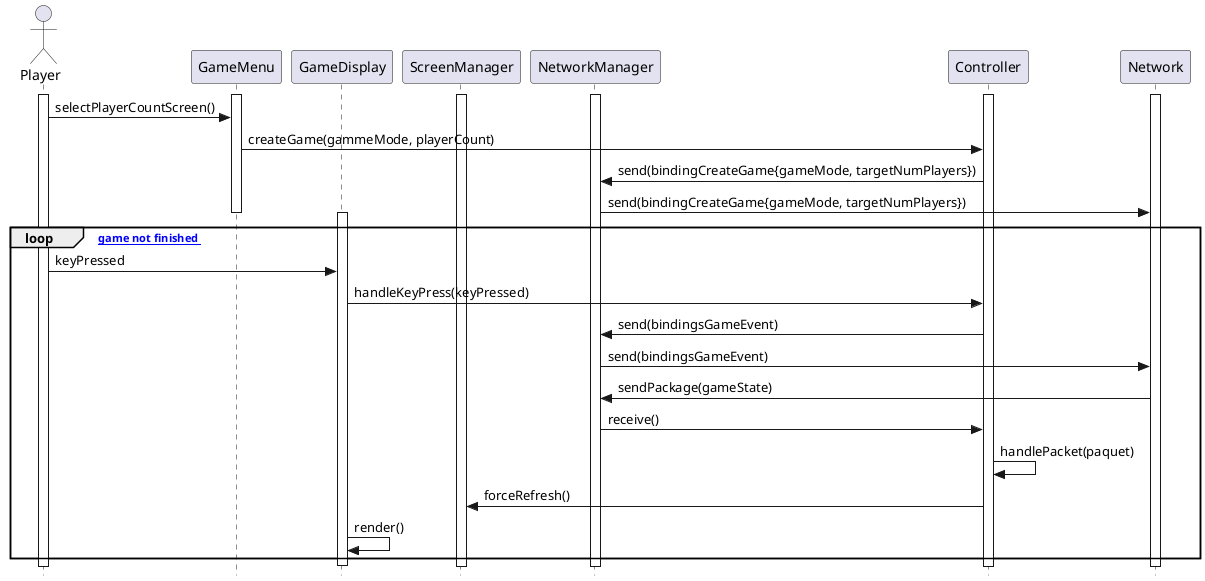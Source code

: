 @startuml GameClientSequence

skinparam style strictuml

actor Player
participant GameMenu
participant GameDisplay
participant ScreenManager
participant NetworkManager
participant Controller
participant Network

activate Player
activate GameMenu
activate ScreenManager
activate NetworkManager
activate Controller
activate Network

Player -> GameMenu : selectPlayerCountScreen()
GameMenu -> Controller : createGame(gammeMode, playerCount)
Controller -> NetworkManager : send(bindingCreateGame{gameMode, targetNumPlayers})
NetworkManager -> Network : send(bindingCreateGame{gameMode, targetNumPlayers})
deactivate GameMenu
activate GameDisplay

loop [ while game not finished ]
    Player -> GameDisplay : keyPressed
    GameDisplay -> Controller : handleKeyPress(keyPressed)
    Controller -> NetworkManager : send(bindingsGameEvent)
    NetworkManager -> Network : send(bindingsGameEvent)
    Network -> NetworkManager : sendPackage(gameState)
    NetworkManager -> Controller : receive()
    Controller -> Controller : handlePacket(paquet)
    Controller -> ScreenManager : forceRefresh()
    GameDisplay -> GameDisplay : render()
end
deactivate GameDisplay
@enduml